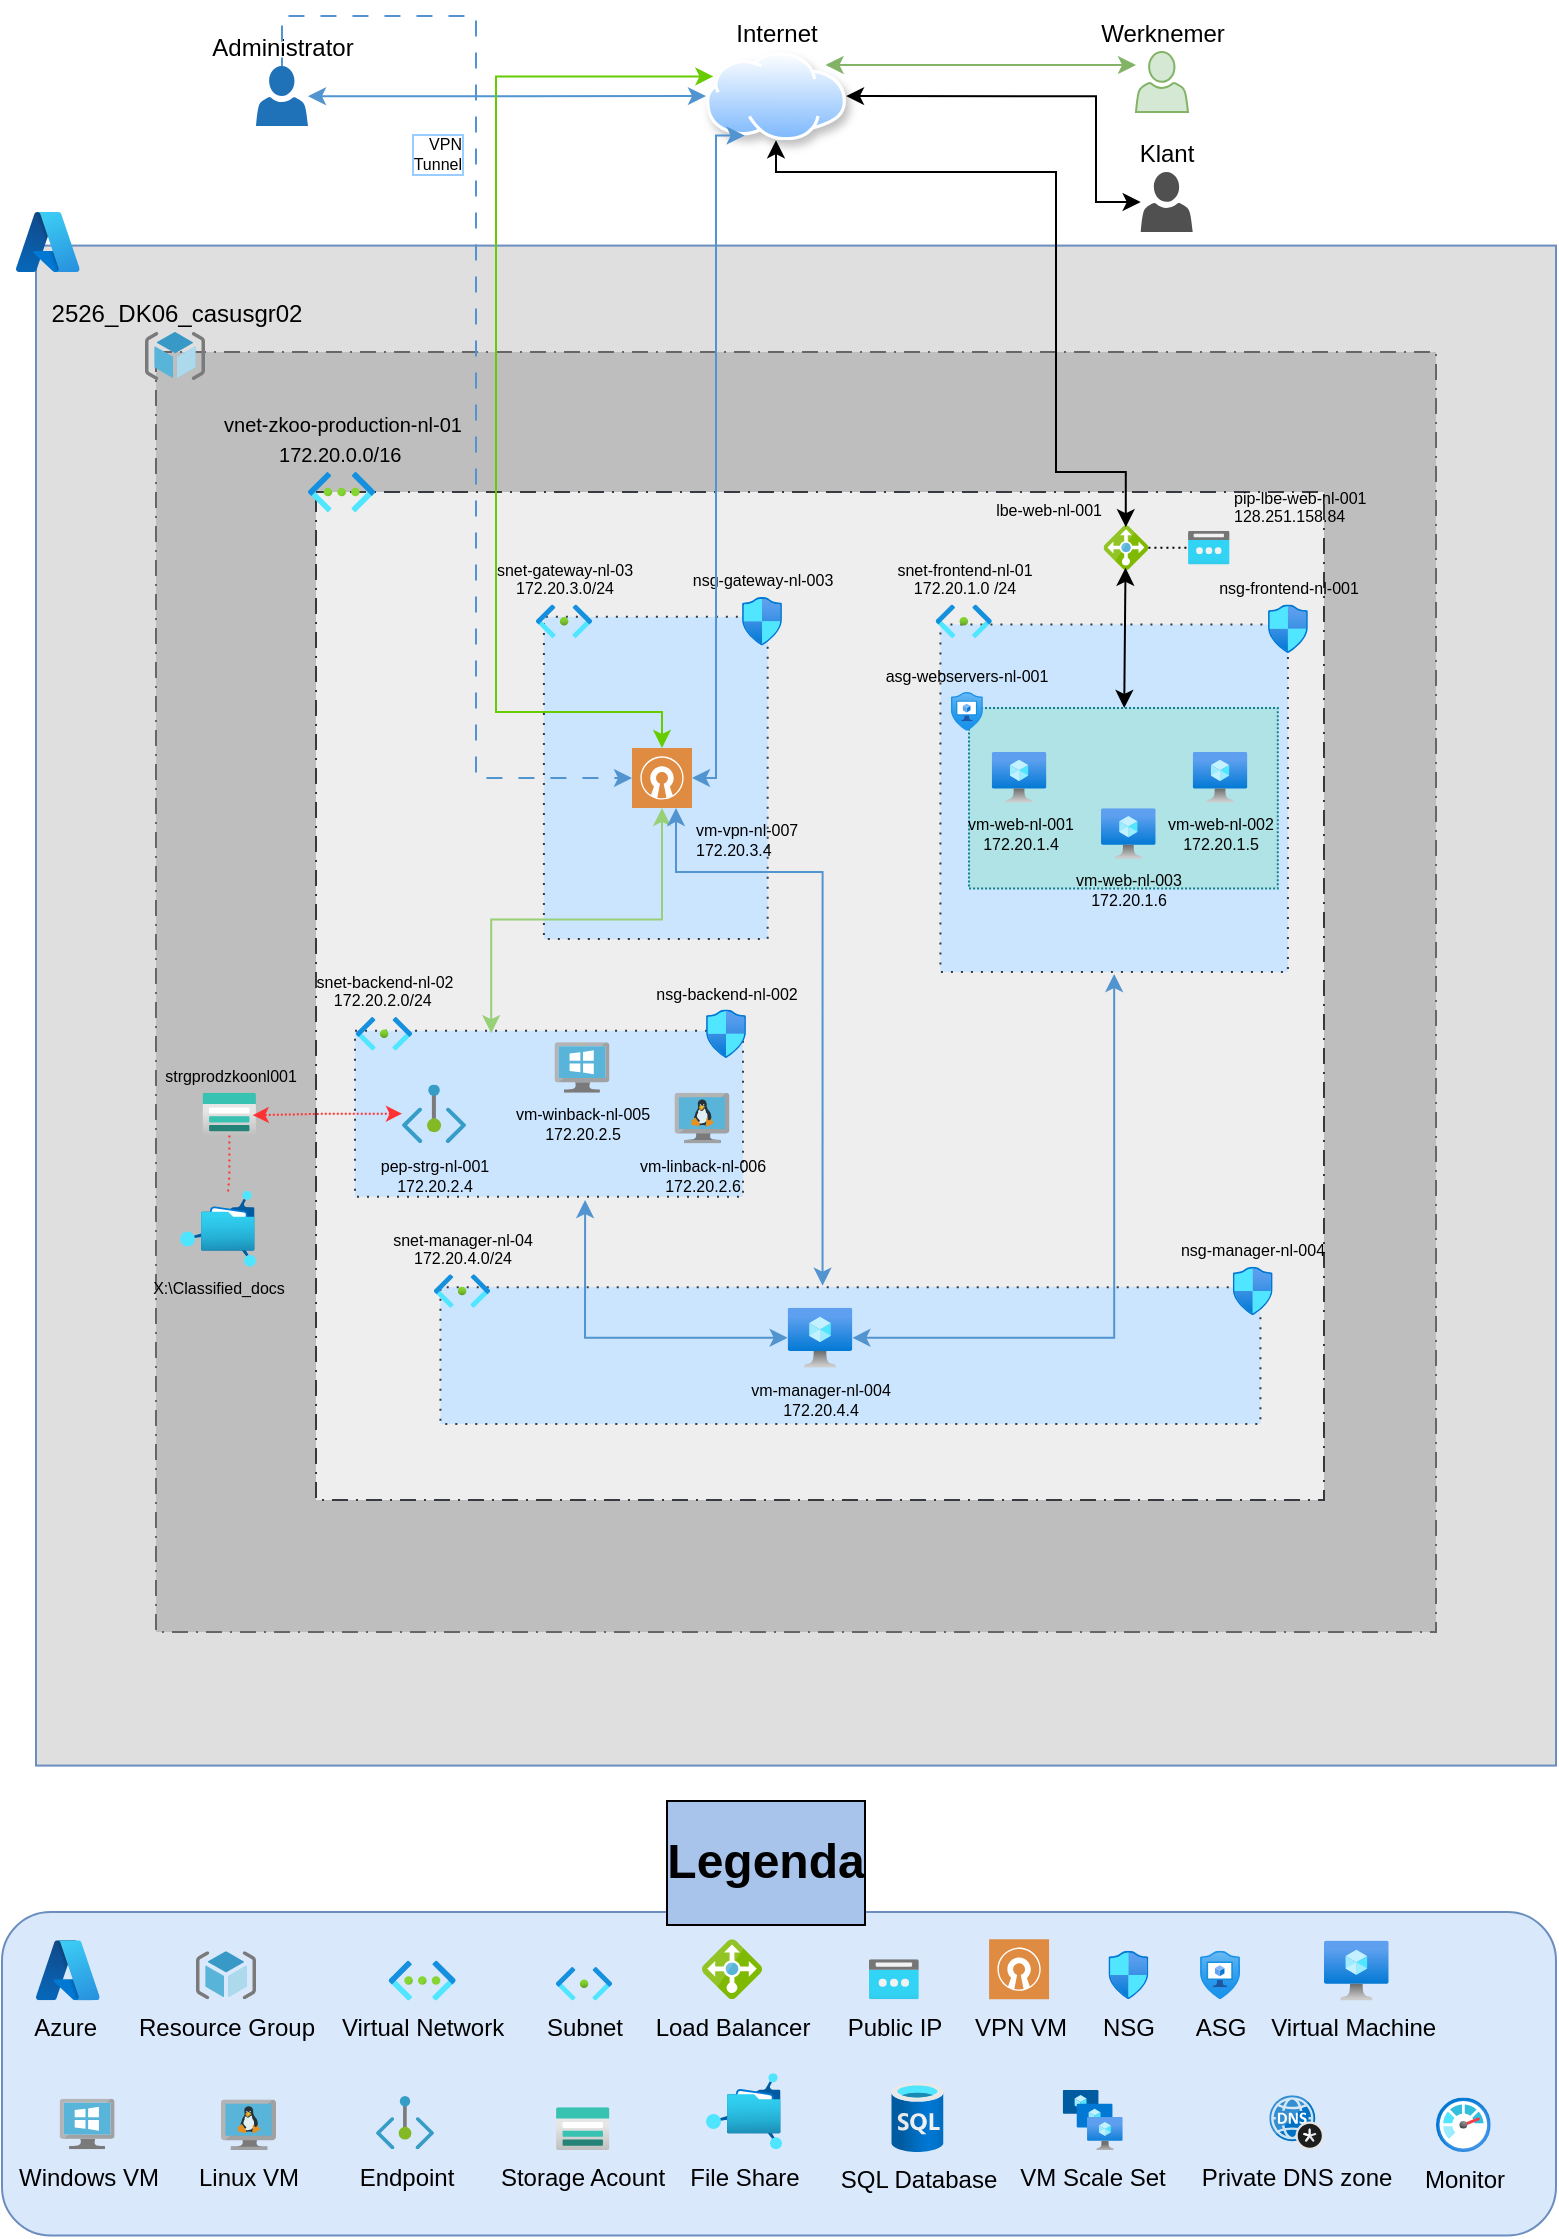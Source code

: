 <mxfile version="28.2.5">
  <diagram name="Pagina-1" id="Vlgs3-vD3yWlQ9Ya2_ih">
    <mxGraphModel dx="1229" dy="690" grid="1" gridSize="10" guides="1" tooltips="1" connect="1" arrows="1" fold="1" page="1" pageScale="1" pageWidth="827" pageHeight="1169" math="0" shadow="0">
      <root>
        <mxCell id="0" />
        <mxCell id="1" parent="0" />
        <mxCell id="_ljBFFL1pftRcs8NAiXg-1" value="" style="rounded=1;whiteSpace=wrap;html=1;fillColor=#dae8fc;strokeColor=#6c8ebf;labelBackgroundColor=none;" parent="1" vertex="1">
          <mxGeometry x="33" y="990" width="777" height="161.75" as="geometry" />
        </mxCell>
        <mxCell id="9RAzOZE7e6CDI6lu2aur-12" value="" style="whiteSpace=wrap;html=1;aspect=fixed;perimeterSpacing=1;shadow=0;fillColor=#DFDFDF;strokeColor=#6c8ebf;labelBackgroundColor=none;" parent="1" vertex="1">
          <mxGeometry x="50" y="156.79" width="760" height="760" as="geometry" />
        </mxCell>
        <mxCell id="9RAzOZE7e6CDI6lu2aur-13" value="" style="whiteSpace=wrap;html=1;aspect=fixed;perimeterSpacing=0;shadow=0;dashed=1;dashPattern=8 4 1 4;labelBackgroundColor=none;fillColor=#BEBEBE;strokeColor=#666666;gradientColor=none;" parent="1" vertex="1">
          <mxGeometry x="110" y="210" width="640" height="640" as="geometry" />
        </mxCell>
        <mxCell id="9RAzOZE7e6CDI6lu2aur-14" value="" style="whiteSpace=wrap;html=1;aspect=fixed;perimeterSpacing=1;shadow=0;fillColor=#eeeeee;dashed=1;dashPattern=8 4 1 4;strokeColor=#36393d;labelBackgroundColor=none;" parent="1" vertex="1">
          <mxGeometry x="190" y="280" width="504" height="504" as="geometry" />
        </mxCell>
        <mxCell id="9RAzOZE7e6CDI6lu2aur-17" value="" style="whiteSpace=wrap;html=1;aspect=fixed;perimeterSpacing=1;shadow=0;fillColor=#cce5ff;dashed=1;dashPattern=1 4;strokeColor=#36393d;labelBackgroundColor=none;" parent="1" vertex="1">
          <mxGeometry x="502.21" y="346.25" width="173.75" height="173.75" as="geometry" />
        </mxCell>
        <mxCell id="9RAzOZE7e6CDI6lu2aur-25" value="" style="rounded=0;whiteSpace=wrap;html=1;dashed=1;dashPattern=1 1;labelBackgroundColor=none;fillColor=#b0e3e6;strokeColor=#0e8088;" parent="1" vertex="1">
          <mxGeometry x="516.52" y="387.98" width="154.37" height="90.29" as="geometry" />
        </mxCell>
        <mxCell id="9RAzOZE7e6CDI6lu2aur-2" value="Internet" style="image;aspect=fixed;perimeter=ellipsePerimeter;html=1;align=center;shadow=1;spacingTop=3;image=img/lib/active_directory/internet_cloud.svg;labelPosition=center;verticalLabelPosition=top;verticalAlign=bottom;labelBackgroundColor=none;imageBorder=none;imageBackground=none;" parent="1" vertex="1">
          <mxGeometry x="385" y="60" width="70" height="44.1" as="geometry" />
        </mxCell>
        <mxCell id="9RAzOZE7e6CDI6lu2aur-16" value="&lt;div&gt;snet-frontend-nl-01&lt;/div&gt;&lt;div&gt;172.20.1.0 /24&lt;/div&gt;" style="image;aspect=fixed;html=1;points=[];align=center;fontSize=8;image=img/lib/azure2/networking/Subnet.svg;labelBackgroundColor=none;labelPosition=center;verticalLabelPosition=top;verticalAlign=bottom;" parent="1" vertex="1">
          <mxGeometry x="499.86" y="336.24" width="28" height="16.77" as="geometry" />
        </mxCell>
        <mxCell id="9RAzOZE7e6CDI6lu2aur-18" value="pip-lbe-web-nl-001&lt;br&gt;128.251.158.84" style="image;aspect=fixed;html=1;points=[];align=left;fontSize=8;image=img/lib/azure2/networking/Public_IP_Addresses.svg;labelBackgroundColor=none;labelPosition=right;verticalLabelPosition=top;verticalAlign=bottom;" parent="1" vertex="1">
          <mxGeometry x="626" y="299.55" width="20.81" height="16.65" as="geometry" />
        </mxCell>
        <mxCell id="9RAzOZE7e6CDI6lu2aur-19" value="lbe-web-nl-001" style="image;sketch=0;aspect=fixed;html=1;points=[];align=right;fontSize=8;image=img/lib/mscae/Load_Balancer_feature.svg;labelBackgroundColor=none;labelPosition=left;verticalLabelPosition=top;verticalAlign=bottom;" parent="1" vertex="1">
          <mxGeometry x="583.79" y="296.66" width="22.42" height="22.42" as="geometry" />
        </mxCell>
        <mxCell id="9RAzOZE7e6CDI6lu2aur-20" value="vm-web-nl-001&lt;br&gt;&lt;span style=&quot;line-height: 110%;&quot;&gt;172.20.1.4&lt;/span&gt;" style="image;aspect=fixed;html=1;points=[];align=center;fontSize=8;image=img/lib/azure2/compute/Virtual_Machine.svg;labelBackgroundColor=none;verticalAlign=top;" parent="1" vertex="1">
          <mxGeometry x="527.86" y="410" width="27.35" height="25.36" as="geometry" />
        </mxCell>
        <mxCell id="9RAzOZE7e6CDI6lu2aur-21" value="vm-web-nl-003&lt;br&gt;172.20.1.6" style="image;aspect=fixed;html=1;points=[];align=center;fontSize=8;image=img/lib/azure2/compute/Virtual_Machine.svg;labelBackgroundColor=none;verticalAlign=top;" parent="1" vertex="1">
          <mxGeometry x="582.5" y="438.11" width="27.35" height="25.36" as="geometry" />
        </mxCell>
        <mxCell id="9RAzOZE7e6CDI6lu2aur-22" value="vm-web-nl-002&lt;br&gt;&lt;span style=&quot;line-height: 110%;&quot;&gt;172.20.1.5&lt;/span&gt;" style="image;aspect=fixed;html=1;points=[];align=center;fontSize=8;image=img/lib/azure2/compute/Virtual_Machine.svg;labelBackgroundColor=none;" parent="1" vertex="1">
          <mxGeometry x="628.35" y="410" width="27.35" height="25.36" as="geometry" />
        </mxCell>
        <mxCell id="9RAzOZE7e6CDI6lu2aur-23" value="&lt;font&gt;asg-webservers-nl-001&lt;/font&gt;" style="image;aspect=fixed;html=1;points=[];align=center;fontSize=8;image=img/lib/azure2/security/Application_Security_Groups.svg;labelBackgroundColor=none;labelPosition=center;verticalLabelPosition=top;verticalAlign=bottom;" parent="1" vertex="1">
          <mxGeometry x="507.46" y="380" width="16" height="19.43" as="geometry" />
        </mxCell>
        <mxCell id="9RAzOZE7e6CDI6lu2aur-26" value="&lt;font style=&quot;font-size: 8px;&quot;&gt;nsg-frontend-nl-001&lt;/font&gt;" style="image;aspect=fixed;html=1;points=[];align=center;fontSize=10;image=img/lib/azure2/networking/Network_Security_Groups.svg;labelBackgroundColor=none;labelPosition=center;verticalLabelPosition=top;verticalAlign=bottom;" parent="1" vertex="1">
          <mxGeometry x="665.96" y="336.24" width="20" height="24.28" as="geometry" />
        </mxCell>
        <mxCell id="9RAzOZE7e6CDI6lu2aur-30" value="" style="image;aspect=fixed;html=1;points=[];align=center;fontSize=12;image=img/lib/azure2/other/Azure_A.svg;labelBackgroundColor=none;" parent="1" vertex="1">
          <mxGeometry x="40" y="140" width="31.82" height="30" as="geometry" />
        </mxCell>
        <mxCell id="9RAzOZE7e6CDI6lu2aur-33" value="" style="image;aspect=fixed;html=1;points=[];align=center;fontSize=12;image=img/lib/azure2/networking/Private_Endpoint.svg;labelBackgroundColor=none;" parent="1" vertex="1">
          <mxGeometry x="474.75" y="710" width="29" height="26.58" as="geometry" />
        </mxCell>
        <mxCell id="9RAzOZE7e6CDI6lu2aur-52" style="edgeStyle=orthogonalEdgeStyle;rounded=0;orthogonalLoop=1;jettySize=auto;html=1;entryX=0;entryY=0.5;entryDx=0;entryDy=0;fillColor=#dae8fc;strokeColor=light-dark(#5294cf, #5294CF);labelBackgroundColor=none;startArrow=classic;startFill=1;" parent="1" source="9RAzOZE7e6CDI6lu2aur-34" target="9RAzOZE7e6CDI6lu2aur-2" edge="1">
          <mxGeometry relative="1" as="geometry" />
        </mxCell>
        <mxCell id="9RAzOZE7e6CDI6lu2aur-34" value="Administrator" style="sketch=0;pointerEvents=1;shadow=0;dashed=0;html=1;strokeColor=none;labelPosition=center;verticalLabelPosition=top;verticalAlign=bottom;outlineConnect=0;align=center;shape=mxgraph.office.users.user;fillColor=#2072B8;labelBackgroundColor=none;" parent="1" vertex="1">
          <mxGeometry x="160" y="67.05" width="26" height="30" as="geometry" />
        </mxCell>
        <mxCell id="9RAzOZE7e6CDI6lu2aur-51" style="edgeStyle=orthogonalEdgeStyle;rounded=0;orthogonalLoop=1;jettySize=auto;html=1;entryX=1;entryY=0;entryDx=0;entryDy=0;fillColor=#d5e8d4;strokeColor=#82b366;labelBackgroundColor=none;startArrow=classic;startFill=1;" parent="1" source="9RAzOZE7e6CDI6lu2aur-35" target="9RAzOZE7e6CDI6lu2aur-2" edge="1">
          <mxGeometry relative="1" as="geometry">
            <Array as="points">
              <mxPoint x="527" y="67" />
            </Array>
          </mxGeometry>
        </mxCell>
        <mxCell id="9RAzOZE7e6CDI6lu2aur-35" value="Werknemer" style="sketch=0;pointerEvents=1;shadow=0;dashed=0;html=1;strokeColor=#82b366;labelPosition=center;verticalLabelPosition=top;verticalAlign=bottom;outlineConnect=0;align=center;shape=mxgraph.office.users.user;fillColor=#d5e8d4;labelBackgroundColor=none;" parent="1" vertex="1">
          <mxGeometry x="600" y="60" width="26" height="30" as="geometry" />
        </mxCell>
        <mxCell id="9RAzOZE7e6CDI6lu2aur-44" style="edgeStyle=orthogonalEdgeStyle;rounded=0;orthogonalLoop=1;jettySize=auto;html=1;entryX=1;entryY=0.5;entryDx=0;entryDy=0;labelBackgroundColor=none;startArrow=classic;startFill=1;" parent="1" source="9RAzOZE7e6CDI6lu2aur-36" target="9RAzOZE7e6CDI6lu2aur-2" edge="1">
          <mxGeometry relative="1" as="geometry">
            <Array as="points">
              <mxPoint x="580" y="135" />
              <mxPoint x="580" y="82" />
            </Array>
          </mxGeometry>
        </mxCell>
        <mxCell id="9RAzOZE7e6CDI6lu2aur-36" value="Klant" style="sketch=0;pointerEvents=1;shadow=0;dashed=0;html=1;strokeColor=none;fillColor=#505050;labelPosition=center;verticalLabelPosition=top;verticalAlign=bottom;outlineConnect=0;align=center;shape=mxgraph.office.users.user;labelBackgroundColor=none;" parent="1" vertex="1">
          <mxGeometry x="602.35" y="120" width="26" height="30" as="geometry" />
        </mxCell>
        <mxCell id="9RAzOZE7e6CDI6lu2aur-37" value="&lt;font&gt;strgprodzkoonl001&lt;/font&gt;" style="image;aspect=fixed;html=1;points=[];align=center;fontSize=8;image=img/lib/azure2/storage/Storage_Accounts.svg;labelBackgroundColor=none;labelPosition=center;verticalLabelPosition=top;verticalAlign=bottom;" parent="1" vertex="1">
          <mxGeometry x="133.25" y="580.38" width="26.75" height="21.4" as="geometry" />
        </mxCell>
        <mxCell id="9RAzOZE7e6CDI6lu2aur-38" value="" style="rounded=0;whiteSpace=wrap;html=1;rotation=90;fillColor=#cce5ff;dashed=1;dashPattern=1 4;strokeColor=#36393d;labelBackgroundColor=none;" parent="1" vertex="1">
          <mxGeometry x="279.36" y="367.03" width="161.07" height="111.88" as="geometry" />
        </mxCell>
        <mxCell id="9RAzOZE7e6CDI6lu2aur-15" value="&lt;font style=&quot;font-size: 10px;&quot;&gt;vnet-zkoo-production-nl-01&lt;br&gt;172.20.0.0/16&amp;nbsp;&lt;/font&gt;" style="image;aspect=fixed;html=1;points=[];align=center;fontSize=12;image=img/lib/azure2/networking/Virtual_Networks.svg;labelBackgroundColor=none;verticalAlign=bottom;labelPosition=center;verticalLabelPosition=top;" parent="1" vertex="1">
          <mxGeometry x="186" y="270" width="33.5" height="20" as="geometry" />
        </mxCell>
        <mxCell id="9RAzOZE7e6CDI6lu2aur-46" value="" style="endArrow=classic;html=1;rounded=0;exitX=0.489;exitY=0.947;exitDx=0;exitDy=0;exitPerimeter=0;labelBackgroundColor=none;endFill=1;startArrow=classic;startFill=1;" parent="1" source="9RAzOZE7e6CDI6lu2aur-19" target="9RAzOZE7e6CDI6lu2aur-25" edge="1">
          <mxGeometry width="50" height="50" relative="1" as="geometry">
            <mxPoint x="494.24" y="373.13" as="sourcePoint" />
            <mxPoint x="520" y="420" as="targetPoint" />
          </mxGeometry>
        </mxCell>
        <mxCell id="9RAzOZE7e6CDI6lu2aur-1" value="2526_DK06_casusgr02" style="image;sketch=0;aspect=fixed;html=1;points=[];align=center;fontSize=12;image=img/lib/mscae/ResourceGroup.svg;labelPosition=center;verticalLabelPosition=top;verticalAlign=bottom;labelBackgroundColor=none;" parent="1" vertex="1">
          <mxGeometry x="104.5" y="200" width="30" height="24" as="geometry" />
        </mxCell>
        <mxCell id="9RAzOZE7e6CDI6lu2aur-54" value="&lt;font&gt;nsg-gateway-nl-003&lt;/font&gt;" style="image;aspect=fixed;html=1;points=[];align=center;fontSize=8;image=img/lib/azure2/networking/Network_Security_Groups.svg;labelBackgroundColor=none;labelPosition=center;verticalLabelPosition=top;verticalAlign=bottom;" parent="1" vertex="1">
          <mxGeometry x="403" y="332.48" width="20" height="24.28" as="geometry" />
        </mxCell>
        <mxCell id="9RAzOZE7e6CDI6lu2aur-55" value="&lt;div&gt;snet-gateway-nl-03&lt;/div&gt;&lt;div&gt;172.20.3.0/24&lt;/div&gt;" style="image;aspect=fixed;html=1;points=[];align=center;fontSize=8;image=img/lib/azure2/networking/Subnet.svg;labelBackgroundColor=none;labelPosition=center;verticalLabelPosition=top;verticalAlign=bottom;" parent="1" vertex="1">
          <mxGeometry x="300" y="336.24" width="28" height="16.77" as="geometry" />
        </mxCell>
        <mxCell id="9RAzOZE7e6CDI6lu2aur-66" value="&lt;div&gt;Azure&amp;nbsp;&lt;/div&gt;&lt;div&gt;&lt;br&gt;&lt;/div&gt;" style="image;aspect=fixed;html=1;points=[];align=center;fontSize=12;image=img/lib/azure2/other/Azure_A.svg;labelBackgroundColor=none;" parent="1" vertex="1">
          <mxGeometry x="50" y="1004.11" width="31.82" height="30" as="geometry" />
        </mxCell>
        <mxCell id="9RAzOZE7e6CDI6lu2aur-67" value="Resource Group" style="image;sketch=0;aspect=fixed;html=1;points=[];align=center;fontSize=12;image=img/lib/mscae/ResourceGroup.svg;labelBackgroundColor=none;" parent="1" vertex="1">
          <mxGeometry x="130" y="1009.62" width="30" height="24" as="geometry" />
        </mxCell>
        <mxCell id="9RAzOZE7e6CDI6lu2aur-68" value="Virtual Network" style="image;aspect=fixed;html=1;points=[];align=center;fontSize=12;image=img/lib/azure2/networking/Virtual_Networks.svg;labelBackgroundColor=none;" parent="1" vertex="1">
          <mxGeometry x="226.33" y="1014.28" width="33.5" height="20" as="geometry" />
        </mxCell>
        <mxCell id="9RAzOZE7e6CDI6lu2aur-69" value="Subnet" style="image;aspect=fixed;html=1;points=[];align=center;fontSize=12;image=img/lib/azure2/networking/Subnet.svg;labelBackgroundColor=none;" parent="1" vertex="1">
          <mxGeometry x="310" y="1017.51" width="28" height="16.77" as="geometry" />
        </mxCell>
        <mxCell id="9RAzOZE7e6CDI6lu2aur-71" value="Load Balancer" style="image;sketch=0;aspect=fixed;html=1;points=[];align=center;fontSize=12;image=img/lib/mscae/Load_Balancer_feature.svg;labelBackgroundColor=none;" parent="1" vertex="1">
          <mxGeometry x="383" y="1003.62" width="30" height="30" as="geometry" />
        </mxCell>
        <mxCell id="9RAzOZE7e6CDI6lu2aur-72" value="Public IP" style="image;aspect=fixed;html=1;points=[];align=center;fontSize=12;image=img/lib/azure2/networking/Public_IP_Addresses.svg;labelBackgroundColor=none;" parent="1" vertex="1">
          <mxGeometry x="466.43" y="1013.62" width="25" height="20" as="geometry" />
        </mxCell>
        <mxCell id="9RAzOZE7e6CDI6lu2aur-74" value="NSG" style="image;aspect=fixed;html=1;points=[];align=center;fontSize=12;image=img/lib/azure2/networking/Network_Security_Groups.svg;labelBackgroundColor=none;" parent="1" vertex="1">
          <mxGeometry x="586.21" y="1009.34" width="20" height="24.28" as="geometry" />
        </mxCell>
        <mxCell id="9RAzOZE7e6CDI6lu2aur-75" value="ASG" style="image;aspect=fixed;html=1;points=[];align=center;fontSize=12;image=img/lib/azure2/security/Application_Security_Groups.svg;labelBackgroundColor=none;" parent="1" vertex="1">
          <mxGeometry x="632.02" y="1009.34" width="20" height="24.28" as="geometry" />
        </mxCell>
        <mxCell id="9RAzOZE7e6CDI6lu2aur-76" value="Virtual Machine&amp;nbsp;" style="image;aspect=fixed;html=1;points=[];align=center;fontSize=12;image=img/lib/azure2/compute/Virtual_Machine.svg;labelBackgroundColor=none;" parent="1" vertex="1">
          <mxGeometry x="694" y="1004.28" width="32.35" height="30" as="geometry" />
        </mxCell>
        <mxCell id="9RAzOZE7e6CDI6lu2aur-77" value="Windows VM" style="image;sketch=0;aspect=fixed;html=1;points=[];align=center;fontSize=12;image=img/lib/mscae/VirtualMachineWindows.svg;labelBackgroundColor=none;" parent="1" vertex="1">
          <mxGeometry x="61.82" y="1083.32" width="27.5" height="25.3" as="geometry" />
        </mxCell>
        <mxCell id="9RAzOZE7e6CDI6lu2aur-78" value="Linux VM" style="image;sketch=0;aspect=fixed;html=1;points=[];align=center;fontSize=12;image=img/lib/mscae/VM_Linux.svg;labelBackgroundColor=none;" parent="1" vertex="1">
          <mxGeometry x="142.5" y="1083.73" width="27.5" height="25.3" as="geometry" />
        </mxCell>
        <mxCell id="9RAzOZE7e6CDI6lu2aur-79" value="Storage Acount" style="image;aspect=fixed;html=1;points=[];align=center;fontSize=12;image=img/lib/azure2/storage/Storage_Accounts.svg;labelBackgroundColor=none;" parent="1" vertex="1">
          <mxGeometry x="310" y="1087.6" width="26.75" height="21.4" as="geometry" />
        </mxCell>
        <mxCell id="9RAzOZE7e6CDI6lu2aur-80" value="Endpoint" style="image;aspect=fixed;html=1;points=[];align=center;fontSize=12;image=img/lib/azure2/networking/Private_Endpoint.svg;labelBackgroundColor=none;" parent="1" vertex="1">
          <mxGeometry x="220" y="1082.04" width="29" height="26.58" as="geometry" />
        </mxCell>
        <mxCell id="9RAzOZE7e6CDI6lu2aur-84" value="VM Scale Set" style="image;aspect=fixed;html=1;points=[];align=center;fontSize=12;image=img/lib/azure2/compute/VM_Scale_Sets.svg;labelBackgroundColor=none;" parent="1" vertex="1">
          <mxGeometry x="563.37" y="1079" width="30" height="30" as="geometry" />
        </mxCell>
        <mxCell id="9RAzOZE7e6CDI6lu2aur-85" value="Monitor" style="image;aspect=fixed;html=1;points=[];align=center;fontSize=12;image=img/lib/azure2/management_governance/Monitor.svg;labelBackgroundColor=none;" parent="1" vertex="1">
          <mxGeometry x="750" y="1082.7" width="27.35" height="27.35" as="geometry" />
        </mxCell>
        <mxCell id="9RAzOZE7e6CDI6lu2aur-86" value="Private DNS zone" style="image;sketch=0;aspect=fixed;html=1;points=[];align=center;fontSize=12;image=img/lib/mscae/DNS_Private_Zones.svg;labelBackgroundColor=none;" parent="1" vertex="1">
          <mxGeometry x="666.65" y="1081.65" width="27.35" height="27.35" as="geometry" />
        </mxCell>
        <mxCell id="JLNbLjvHFztpqkfQ3VYR-2" value="" style="rounded=0;whiteSpace=wrap;html=1;rotation=90;fillColor=#cce5ff;dashed=1;dashPattern=1 4;strokeColor=#36393d;labelBackgroundColor=none;" parent="1" vertex="1">
          <mxGeometry x="423" y="506.79" width="68.43" height="410" as="geometry" />
        </mxCell>
        <mxCell id="ezc3YGfQ1S8o-atjYG3j-8" style="edgeStyle=orthogonalEdgeStyle;rounded=0;orthogonalLoop=1;jettySize=auto;html=1;entryX=0.5;entryY=1;entryDx=0;entryDy=0;strokeColor=light-dark(#5294CF,#5294CF);startArrow=classic;startFill=1;" parent="1" source="9RAzOZE7e6CDI6lu2aur-42" target="9RAzOZE7e6CDI6lu2aur-17" edge="1">
          <mxGeometry relative="1" as="geometry" />
        </mxCell>
        <mxCell id="9RAzOZE7e6CDI6lu2aur-42" value="vm-manager-nl-004&lt;br&gt;172.20.4.4" style="image;aspect=fixed;html=1;points=[];align=center;fontSize=8;image=img/lib/azure2/compute/Virtual_Machine.svg;labelBackgroundColor=none;" parent="1" vertex="1">
          <mxGeometry x="425.83" y="687.86" width="32.35" height="30" as="geometry" />
        </mxCell>
        <mxCell id="JLNbLjvHFztpqkfQ3VYR-3" value="&lt;div&gt;snet-manager-nl-04&lt;/div&gt;&lt;div&gt;172.20.4.0/24&lt;/div&gt;" style="image;aspect=fixed;html=1;points=[];align=center;fontSize=8;image=img/lib/azure2/networking/Subnet.svg;labelBackgroundColor=none;labelPosition=center;verticalLabelPosition=top;verticalAlign=bottom;" parent="1" vertex="1">
          <mxGeometry x="249" y="671.09" width="28" height="16.77" as="geometry" />
        </mxCell>
        <mxCell id="JLNbLjvHFztpqkfQ3VYR-6" value="X:\Classified_docs" style="image;aspect=fixed;html=1;points=[];align=center;fontSize=8;image=img/lib/azure2/storage/Azure_Fileshare.svg;labelBackgroundColor=none;" parent="1" vertex="1">
          <mxGeometry x="122" y="629.33" width="38" height="38" as="geometry" />
        </mxCell>
        <mxCell id="JLNbLjvHFztpqkfQ3VYR-7" style="edgeStyle=orthogonalEdgeStyle;rounded=0;orthogonalLoop=1;jettySize=auto;html=1;exitX=0.25;exitY=1;exitDx=0;exitDy=0;strokeColor=light-dark(#5294CF,#5294CF);curved=0;labelBackgroundColor=none;flowAnimation=0;startArrow=classic;startFill=1;" parent="1" target="sQIJ7N-8Z21Tld_H8qOv-9" edge="1" source="9RAzOZE7e6CDI6lu2aur-2">
          <mxGeometry relative="1" as="geometry">
            <mxPoint x="382.984" y="57.046" as="sourcePoint" />
            <mxPoint x="357.18" y="448.047" as="targetPoint" />
            <Array as="points">
              <mxPoint x="390" y="102" />
              <mxPoint x="390" y="423" />
            </Array>
          </mxGeometry>
        </mxCell>
        <mxCell id="JLNbLjvHFztpqkfQ3VYR-8" style="edgeStyle=orthogonalEdgeStyle;rounded=0;orthogonalLoop=1;jettySize=auto;html=1;exitX=0;exitY=0.25;exitDx=0;exitDy=0;strokeColor=#66CC00;labelBackgroundColor=none;startArrow=classic;startFill=1;" parent="1" source="9RAzOZE7e6CDI6lu2aur-2" target="sQIJ7N-8Z21Tld_H8qOv-9" edge="1">
          <mxGeometry relative="1" as="geometry">
            <Array as="points">
              <mxPoint x="280" y="72" />
              <mxPoint x="280" y="390" />
              <mxPoint x="363" y="390" />
            </Array>
            <mxPoint x="407.194" y="77.193" as="sourcePoint" />
            <mxPoint x="264.95" y="429.429" as="targetPoint" />
          </mxGeometry>
        </mxCell>
        <mxCell id="JLNbLjvHFztpqkfQ3VYR-11" value="nsg-manager-nl-004" style="image;aspect=fixed;html=1;points=[];align=center;fontSize=8;image=img/lib/azure2/networking/Network_Security_Groups.svg;labelBackgroundColor=none;labelPosition=center;verticalLabelPosition=top;verticalAlign=bottom;" parent="1" vertex="1">
          <mxGeometry x="648.35" y="667.33" width="20" height="24.28" as="geometry" />
        </mxCell>
        <mxCell id="JLNbLjvHFztpqkfQ3VYR-14" value="SQL Database" style="image;aspect=fixed;html=1;points=[];align=center;fontSize=12;image=img/lib/azure2/databases/SQL_Database.svg;labelBackgroundColor=none;" parent="1" vertex="1">
          <mxGeometry x="477.65" y="1075.25" width="26.1" height="34.8" as="geometry" />
        </mxCell>
        <mxCell id="JLNbLjvHFztpqkfQ3VYR-15" value="File Share" style="image;aspect=fixed;html=1;points=[];align=center;fontSize=12;image=img/lib/azure2/storage/Azure_Fileshare.svg;labelBackgroundColor=none;" parent="1" vertex="1">
          <mxGeometry x="385" y="1070.62" width="38" height="38" as="geometry" />
        </mxCell>
        <mxCell id="_ljBFFL1pftRcs8NAiXg-2" value="&lt;h1&gt;Legenda&lt;/h1&gt;" style="text;html=1;align=center;verticalAlign=middle;whiteSpace=wrap;rounded=0;labelBackgroundColor=#A9C4EB;labelBorderColor=default;" parent="1" vertex="1">
          <mxGeometry x="310" y="950" width="210" height="30" as="geometry" />
        </mxCell>
        <mxCell id="sQIJ7N-8Z21Tld_H8qOv-1" style="edgeStyle=orthogonalEdgeStyle;rounded=0;orthogonalLoop=1;jettySize=auto;html=1;entryX=0.629;entryY=0.061;entryDx=0;entryDy=0;entryPerimeter=0;endArrow=none;endFill=0;dashed=1;dashPattern=1 2;strokeColor=#FF3333;" parent="1" source="9RAzOZE7e6CDI6lu2aur-37" target="JLNbLjvHFztpqkfQ3VYR-6" edge="1">
          <mxGeometry relative="1" as="geometry" />
        </mxCell>
        <mxCell id="sQIJ7N-8Z21Tld_H8qOv-2" style="edgeStyle=orthogonalEdgeStyle;rounded=0;orthogonalLoop=1;jettySize=auto;html=1;entryX=0.04;entryY=0.521;entryDx=0;entryDy=0;entryPerimeter=0;dashed=1;dashPattern=1 2;endArrow=none;endFill=0;" parent="1" source="9RAzOZE7e6CDI6lu2aur-19" target="9RAzOZE7e6CDI6lu2aur-18" edge="1">
          <mxGeometry relative="1" as="geometry" />
        </mxCell>
        <mxCell id="sQIJ7N-8Z21Tld_H8qOv-3" style="edgeStyle=orthogonalEdgeStyle;rounded=0;orthogonalLoop=1;jettySize=auto;html=1;entryX=0.495;entryY=0.041;entryDx=0;entryDy=0;entryPerimeter=0;startArrow=classic;startFill=1;" parent="1" source="9RAzOZE7e6CDI6lu2aur-2" target="9RAzOZE7e6CDI6lu2aur-19" edge="1">
          <mxGeometry relative="1" as="geometry">
            <Array as="points">
              <mxPoint x="420" y="120" />
              <mxPoint x="560" y="120" />
              <mxPoint x="560" y="270" />
              <mxPoint x="595" y="270" />
            </Array>
          </mxGeometry>
        </mxCell>
        <mxCell id="sQIJ7N-8Z21Tld_H8qOv-9" value="vm-vpn-nl-007&lt;br&gt;172.20.3.4" style="sketch=0;pointerEvents=1;shadow=0;dashed=0;html=1;strokeColor=none;fillColor=#DF8C42;labelPosition=right;verticalLabelPosition=bottom;verticalAlign=top;align=left;outlineConnect=0;shape=mxgraph.veeam2.open_vpn;fontSize=8;" parent="1" vertex="1">
          <mxGeometry x="348.0" y="407.97" width="30" height="30" as="geometry" />
        </mxCell>
        <mxCell id="sQIJ7N-8Z21Tld_H8qOv-11" style="edgeStyle=orthogonalEdgeStyle;rounded=0;orthogonalLoop=1;jettySize=auto;html=1;flowAnimation=1;fillColor=#cce5ff;strokeColor=light-dark(#5294cf, #babdc0);" parent="1" source="9RAzOZE7e6CDI6lu2aur-34" target="sQIJ7N-8Z21Tld_H8qOv-9" edge="1">
          <mxGeometry relative="1" as="geometry">
            <Array as="points">
              <mxPoint x="270" y="42" />
            </Array>
          </mxGeometry>
        </mxCell>
        <mxCell id="sQIJ7N-8Z21Tld_H8qOv-12" value="VPN Tunnel" style="edgeLabel;html=1;align=right;verticalAlign=middle;resizable=0;points=[];labelBackgroundColor=none;labelPosition=left;verticalLabelPosition=middle;fontSize=8;labelBorderColor=#99CCFF;whiteSpace=wrap;" parent="sQIJ7N-8Z21Tld_H8qOv-11" vertex="1" connectable="0">
          <mxGeometry x="-0.014" y="-1" relative="1" as="geometry">
            <mxPoint x="-4" y="-96" as="offset" />
          </mxGeometry>
        </mxCell>
        <mxCell id="ezc3YGfQ1S8o-atjYG3j-2" value="" style="rounded=0;whiteSpace=wrap;html=1;rotation=90;fillColor=#cce5ff;dashed=1;dashPattern=1 4;strokeColor=#36393d;labelBackgroundColor=none;" parent="1" vertex="1">
          <mxGeometry x="265.01" y="493.86" width="82.99" height="194" as="geometry" />
        </mxCell>
        <mxCell id="9RAzOZE7e6CDI6lu2aur-28" value="&lt;div&gt;snet-backend-nl-02&lt;/div&gt;&lt;div&gt;172.20.2.0/24&amp;nbsp;&lt;/div&gt;" style="image;aspect=fixed;html=1;points=[];align=center;fontSize=8;image=img/lib/azure2/networking/Subnet.svg;labelBackgroundColor=none;labelPosition=center;verticalLabelPosition=top;verticalAlign=bottom;" parent="1" vertex="1">
          <mxGeometry x="210" y="542.49" width="28" height="16.77" as="geometry" />
        </mxCell>
        <mxCell id="9RAzOZE7e6CDI6lu2aur-29" value="&lt;div&gt;&lt;font style=&quot;font-size: 8px;&quot;&gt;nsg-backend-nl-002&lt;/font&gt;&lt;/div&gt;" style="image;aspect=fixed;html=1;points=[];align=center;fontSize=12;image=img/lib/azure2/networking/Network_Security_Groups.svg;labelBackgroundColor=none;labelPosition=center;verticalLabelPosition=top;verticalAlign=bottom;" parent="1" vertex="1">
          <mxGeometry x="385" y="538.73" width="20" height="24.28" as="geometry" />
        </mxCell>
        <mxCell id="9RAzOZE7e6CDI6lu2aur-31" value="vm-linback-nl-006&lt;br&gt;172.20.2.6" style="image;sketch=0;aspect=fixed;html=1;points=[];align=center;fontSize=8;image=img/lib/mscae/VM_Linux.svg;labelBackgroundColor=none;labelPosition=center;verticalLabelPosition=bottom;verticalAlign=top;" parent="1" vertex="1">
          <mxGeometry x="369.25" y="580.38" width="27.5" height="25.3" as="geometry" />
        </mxCell>
        <mxCell id="9RAzOZE7e6CDI6lu2aur-32" value="vm-winback-nl-005&lt;br&gt;172.20.2.5" style="image;sketch=0;aspect=fixed;html=1;points=[];align=center;fontSize=8;image=img/lib/mscae/VirtualMachineWindows.svg;labelBackgroundColor=none;labelPosition=center;verticalLabelPosition=bottom;verticalAlign=top;" parent="1" vertex="1">
          <mxGeometry x="309.25" y="555.08" width="27.5" height="25.3" as="geometry" />
        </mxCell>
        <mxCell id="ezc3YGfQ1S8o-atjYG3j-3" value="pep-strg-nl-001&lt;br&gt;172.20.2.4" style="image;aspect=fixed;html=1;points=[];align=center;fontSize=8;image=img/lib/azure2/networking/Private_Endpoint.svg;labelBackgroundColor=none;" parent="1" vertex="1">
          <mxGeometry x="233.01" y="576.2" width="32" height="29.33" as="geometry" />
        </mxCell>
        <mxCell id="ezc3YGfQ1S8o-atjYG3j-4" style="edgeStyle=orthogonalEdgeStyle;rounded=0;orthogonalLoop=1;jettySize=auto;html=1;entryX=0.939;entryY=0.525;entryDx=0;entryDy=0;entryPerimeter=0;startArrow=classic;startFill=1;startSize=5;endSize=5;strokeWidth=1;strokeColor=#FF3333;jumpSize=6;fontColor=#FFCC99;dashed=1;dashPattern=1 1;" parent="1" source="ezc3YGfQ1S8o-atjYG3j-3" target="9RAzOZE7e6CDI6lu2aur-37" edge="1">
          <mxGeometry relative="1" as="geometry" />
        </mxCell>
        <mxCell id="ezc3YGfQ1S8o-atjYG3j-5" style="edgeStyle=orthogonalEdgeStyle;rounded=0;orthogonalLoop=1;jettySize=auto;html=1;entryX=0.015;entryY=0.649;entryDx=0;entryDy=0;entryPerimeter=0;fontColor=none;noLabel=1;strokeColor=#97D077;startArrow=classic;startFill=1;" parent="1" source="sQIJ7N-8Z21Tld_H8qOv-9" target="ezc3YGfQ1S8o-atjYG3j-2" edge="1">
          <mxGeometry relative="1" as="geometry" />
        </mxCell>
        <mxCell id="ezc3YGfQ1S8o-atjYG3j-6" style="edgeStyle=orthogonalEdgeStyle;rounded=0;orthogonalLoop=1;jettySize=auto;html=1;entryX=-0.011;entryY=0.534;entryDx=0;entryDy=0;entryPerimeter=0;strokeColor=light-dark(#5294CF,#5294CF);startArrow=classic;startFill=1;" parent="1" source="sQIJ7N-8Z21Tld_H8qOv-9" target="JLNbLjvHFztpqkfQ3VYR-2" edge="1">
          <mxGeometry relative="1" as="geometry">
            <Array as="points">
              <mxPoint x="370" y="470" />
              <mxPoint x="443" y="470" />
            </Array>
          </mxGeometry>
        </mxCell>
        <mxCell id="ezc3YGfQ1S8o-atjYG3j-7" style="edgeStyle=orthogonalEdgeStyle;rounded=0;orthogonalLoop=1;jettySize=auto;html=1;entryX=1.02;entryY=0.407;entryDx=0;entryDy=0;entryPerimeter=0;strokeColor=light-dark(#5294CF,#5294CF);startArrow=classic;startFill=1;" parent="1" source="9RAzOZE7e6CDI6lu2aur-42" target="ezc3YGfQ1S8o-atjYG3j-2" edge="1">
          <mxGeometry relative="1" as="geometry" />
        </mxCell>
        <mxCell id="ezc3YGfQ1S8o-atjYG3j-9" value="VPN VM" style="sketch=0;pointerEvents=1;shadow=0;dashed=0;html=1;strokeColor=none;fillColor=#DF8C42;labelPosition=center;verticalLabelPosition=bottom;verticalAlign=top;align=center;outlineConnect=0;shape=mxgraph.veeam2.open_vpn;" parent="1" vertex="1">
          <mxGeometry x="526.54" y="1003.62" width="30" height="30" as="geometry" />
        </mxCell>
      </root>
    </mxGraphModel>
  </diagram>
</mxfile>
